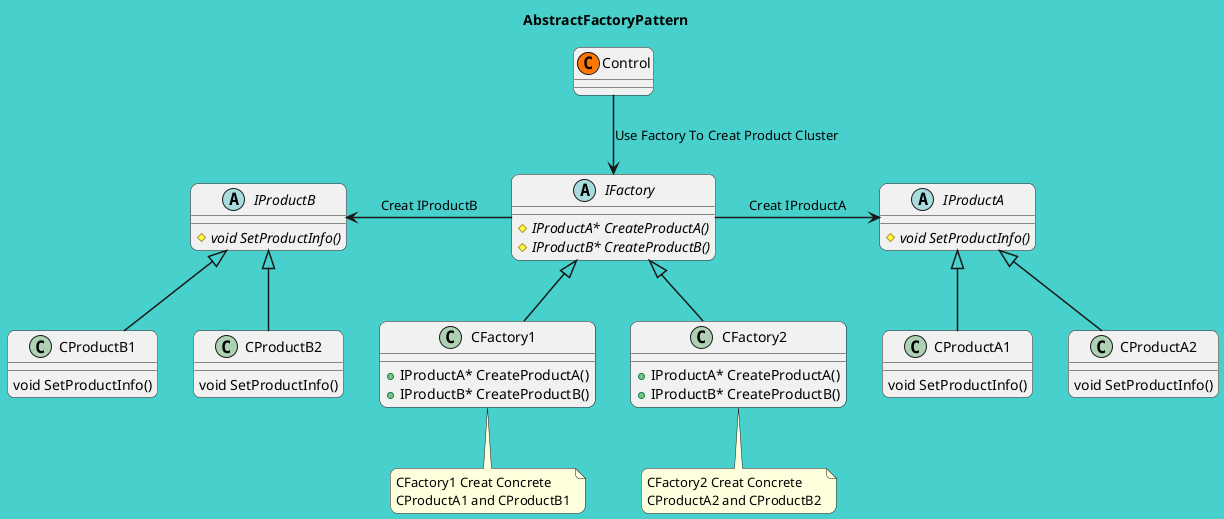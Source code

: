 @startuml
title AbstractFactoryPattern
skinparam backgroundColor MediumTurquoise
skinparam roundcorner 15
skinparam sequenceArrowThickness 1.5
'skinparam handwritten true

abstract class IFactory{
    # {abstract} IProductA* CreateProductA()
    # {abstract} IProductB* CreateProductB()
}
abstract class IProductA{
    # {abstract} void SetProductInfo()
}
abstract class IProductB{
    # {abstract} void SetProductInfo()
}
class CFactory1{
    + IProductA* CreateProductA()
    + IProductB* CreateProductB()
}
note bottom : CFactory1 Creat Concrete\nCProductA1 and CProductB1
class CFactory2{
    + IProductA* CreateProductA()
    + IProductB* CreateProductB()
}
note bottom : CFactory2 Creat Concrete\nCProductA2 and CProductB2
class CProductA1{
    void SetProductInfo()
}
class CProductA2{
    void SetProductInfo()
}
class CProductB1{
    void SetProductInfo()
}
class CProductB2{
    void SetProductInfo()
}

IFactory -> IProductA : Creat IProductA
IProductB <- IFactory : Creat IProductB
IFactory <|-- CFactory1
IFactory <|-- CFactory2
IProductA <|-- CProductA1
IProductA <|-- CProductA2
IProductB <|-- CProductB1
IProductB <|-- CProductB2

class Control << (C,#FF7700) >>
Control --> IFactory : Use Factory To Creat Product Cluster

@enduml